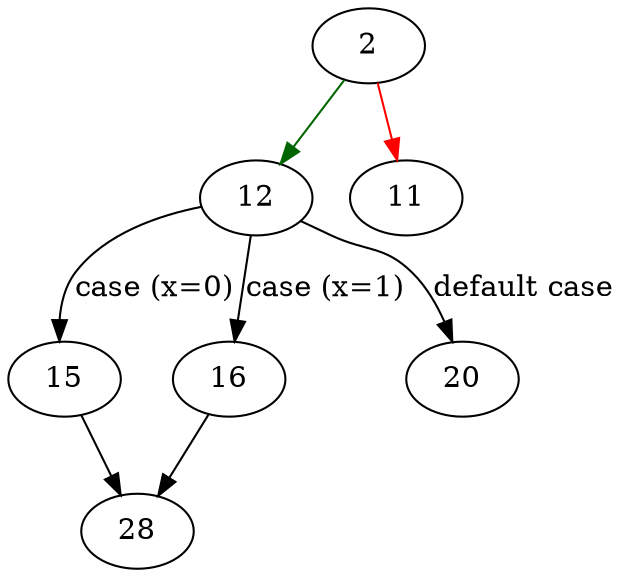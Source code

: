 strict digraph "main" {
	// Node definitions.
	2 [entry=true];
	12;
	11;
	15;
	16;
	20;
	28;

	// Edge definitions.
	2 -> 12 [
		color=darkgreen
		cond=true
	];
	2 -> 11 [
		color=red
		cond=false
	];
	12 -> 15 [
		cond="case (x=0)"
		label="case (x=0)"
	];
	12 -> 16 [
		cond="case (x=1)"
		label="case (x=1)"
	];
	12 -> 20 [
		cond="default case"
		label="default case"
	];
	15 -> 28;
	16 -> 28;
}